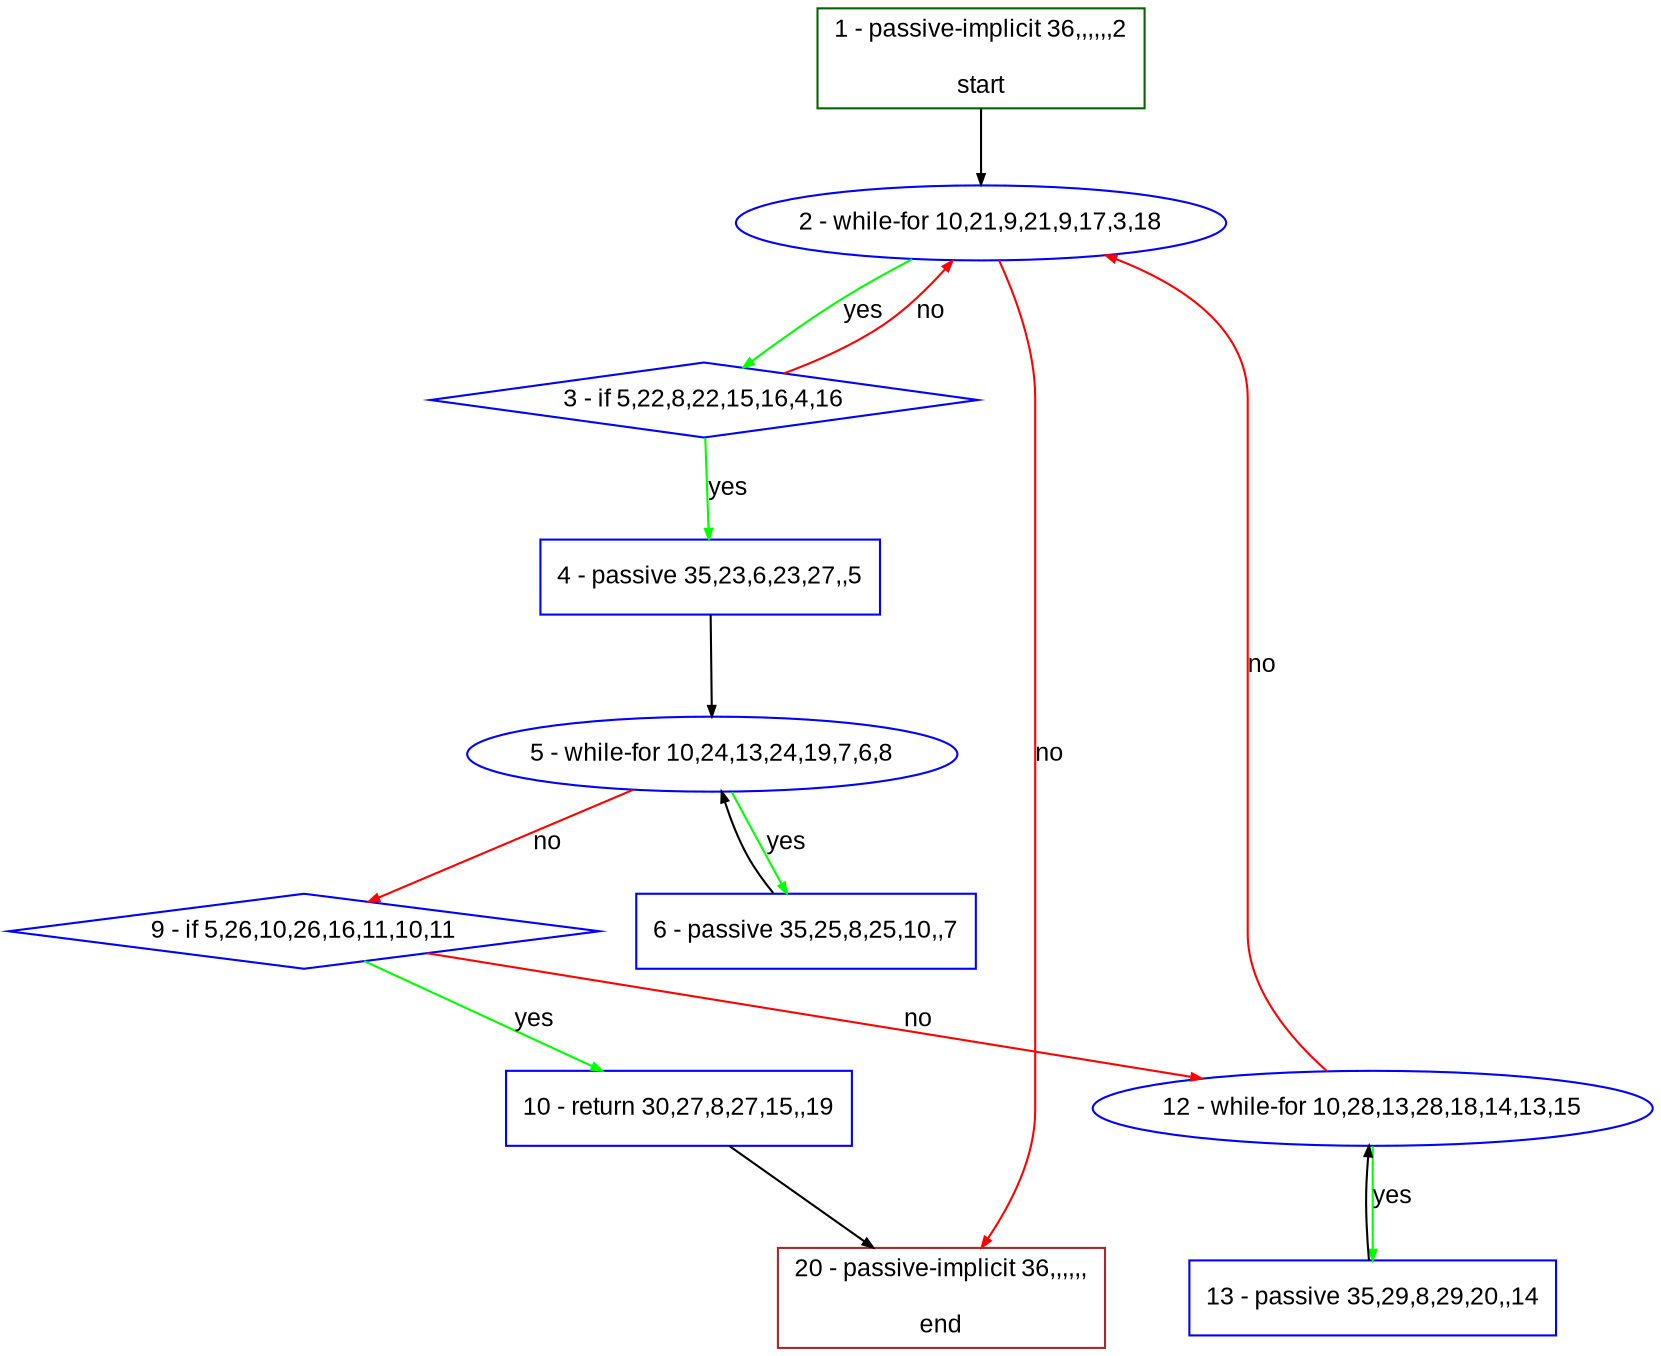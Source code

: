 digraph "" {
  graph [bgcolor="white", fillcolor="#FFFFCC", pack="true", packmode="clust", fontname="Arial", label="", fontsize="12", compound="true", style="rounded,filled"];
  node [node_initialized="no", fillcolor="white", fontname="Arial", label="", color="grey", fontsize="12", fixedsize="false", compound="true", shape="rectangle", style="filled"];
  edge [arrowtail="none", lhead="", fontcolor="black", fontname="Arial", label="", color="black", fontsize="12", arrowhead="normal", arrowsize="0.5", compound="true", ltail="", dir="forward"];
  __N1 [fillcolor="#ffffff", label="2 - while-for 10,21,9,21,9,17,3,18", color="#0000ff", shape="oval", style="filled"];
  __N2 [fillcolor="#ffffff", label="1 - passive-implicit 36,,,,,,2\n\nstart", color="#006400", shape="box", style="filled"];
  __N3 [fillcolor="#ffffff", label="3 - if 5,22,8,22,15,16,4,16", color="#0000ff", shape="diamond", style="filled"];
  __N4 [fillcolor="#ffffff", label="20 - passive-implicit 36,,,,,,\n\nend", color="#a52a2a", shape="box", style="filled"];
  __N5 [fillcolor="#ffffff", label="4 - passive 35,23,6,23,27,,5", color="#0000ff", shape="box", style="filled"];
  __N6 [fillcolor="#ffffff", label="5 - while-for 10,24,13,24,19,7,6,8", color="#0000ff", shape="oval", style="filled"];
  __N7 [fillcolor="#ffffff", label="6 - passive 35,25,8,25,10,,7", color="#0000ff", shape="box", style="filled"];
  __N8 [fillcolor="#ffffff", label="9 - if 5,26,10,26,16,11,10,11", color="#0000ff", shape="diamond", style="filled"];
  __N9 [fillcolor="#ffffff", label="10 - return 30,27,8,27,15,,19", color="#0000ff", shape="box", style="filled"];
  __N10 [fillcolor="#ffffff", label="12 - while-for 10,28,13,28,18,14,13,15", color="#0000ff", shape="oval", style="filled"];
  __N11 [fillcolor="#ffffff", label="13 - passive 35,29,8,29,20,,14", color="#0000ff", shape="box", style="filled"];
  __N2 -> __N1 [arrowtail="none", color="#000000", label="", arrowhead="normal", dir="forward"];
  __N1 -> __N3 [arrowtail="none", color="#00ff00", label="yes", arrowhead="normal", dir="forward"];
  __N3 -> __N1 [arrowtail="none", color="#ff0000", label="no", arrowhead="normal", dir="forward"];
  __N1 -> __N4 [arrowtail="none", color="#ff0000", label="no", arrowhead="normal", dir="forward"];
  __N3 -> __N5 [arrowtail="none", color="#00ff00", label="yes", arrowhead="normal", dir="forward"];
  __N5 -> __N6 [arrowtail="none", color="#000000", label="", arrowhead="normal", dir="forward"];
  __N6 -> __N7 [arrowtail="none", color="#00ff00", label="yes", arrowhead="normal", dir="forward"];
  __N7 -> __N6 [arrowtail="none", color="#000000", label="", arrowhead="normal", dir="forward"];
  __N6 -> __N8 [arrowtail="none", color="#ff0000", label="no", arrowhead="normal", dir="forward"];
  __N8 -> __N9 [arrowtail="none", color="#00ff00", label="yes", arrowhead="normal", dir="forward"];
  __N8 -> __N10 [arrowtail="none", color="#ff0000", label="no", arrowhead="normal", dir="forward"];
  __N9 -> __N4 [arrowtail="none", color="#000000", label="", arrowhead="normal", dir="forward"];
  __N10 -> __N1 [arrowtail="none", color="#ff0000", label="no", arrowhead="normal", dir="forward"];
  __N10 -> __N11 [arrowtail="none", color="#00ff00", label="yes", arrowhead="normal", dir="forward"];
  __N11 -> __N10 [arrowtail="none", color="#000000", label="", arrowhead="normal", dir="forward"];
}
